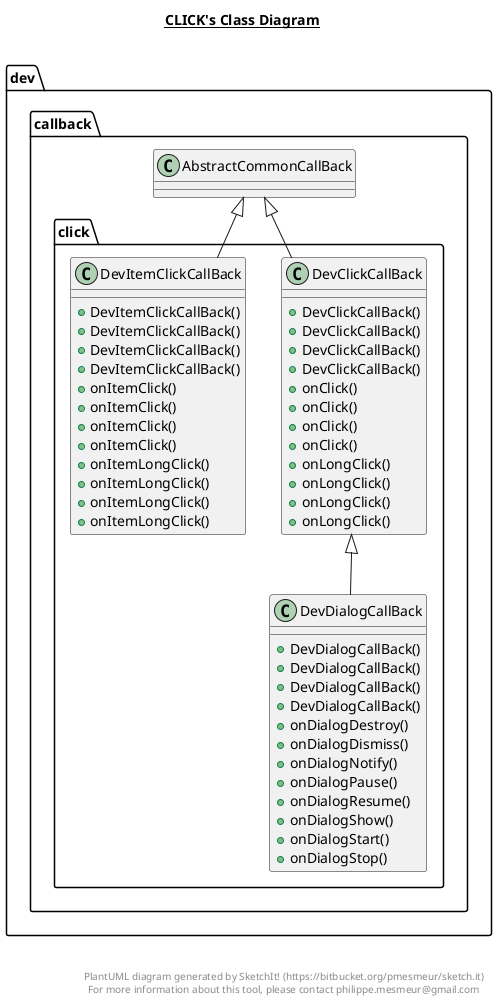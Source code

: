 @startuml

title __CLICK's Class Diagram__\n

  namespace dev {
    namespace callback {
      namespace click {
        class dev.callback.click.DevClickCallBack {
            + DevClickCallBack()
            + DevClickCallBack()
            + DevClickCallBack()
            + DevClickCallBack()
            + onClick()
            + onClick()
            + onClick()
            + onClick()
            + onLongClick()
            + onLongClick()
            + onLongClick()
            + onLongClick()
        }
      }
    }
  }
  

  namespace dev {
    namespace callback {
      namespace click {
        class dev.callback.click.DevDialogCallBack {
            + DevDialogCallBack()
            + DevDialogCallBack()
            + DevDialogCallBack()
            + DevDialogCallBack()
            + onDialogDestroy()
            + onDialogDismiss()
            + onDialogNotify()
            + onDialogPause()
            + onDialogResume()
            + onDialogShow()
            + onDialogStart()
            + onDialogStop()
        }
      }
    }
  }
  

  namespace dev {
    namespace callback {
      namespace click {
        class dev.callback.click.DevItemClickCallBack {
            + DevItemClickCallBack()
            + DevItemClickCallBack()
            + DevItemClickCallBack()
            + DevItemClickCallBack()
            + onItemClick()
            + onItemClick()
            + onItemClick()
            + onItemClick()
            + onItemLongClick()
            + onItemLongClick()
            + onItemLongClick()
            + onItemLongClick()
        }
      }
    }
  }
  

  dev.callback.click.DevClickCallBack -up-|> dev.callback.AbstractCommonCallBack
  dev.callback.click.DevDialogCallBack -up-|> dev.callback.click.DevClickCallBack
  dev.callback.click.DevItemClickCallBack -up-|> dev.callback.AbstractCommonCallBack


right footer


PlantUML diagram generated by SketchIt! (https://bitbucket.org/pmesmeur/sketch.it)
For more information about this tool, please contact philippe.mesmeur@gmail.com
endfooter

@enduml
